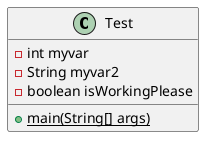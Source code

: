 @startuml test

class Test {
    - int myvar
    - String myvar2
    - boolean isWorkingPlease
    {static} + main(String[] args)
}

@enduml
